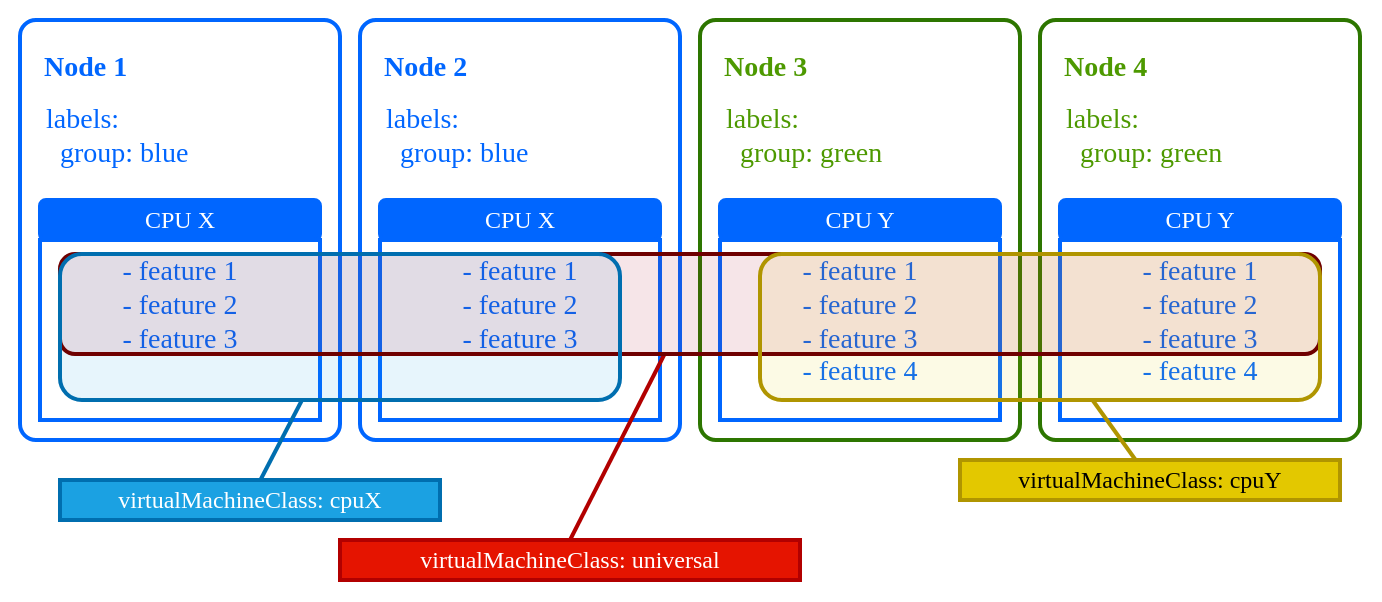 <mxfile>
    <diagram id="6EXt89o7fHejoy0miyVt" name="Page-1">
        <mxGraphModel dx="2544" dy="656" grid="1" gridSize="10" guides="1" tooltips="1" connect="1" arrows="1" fold="1" page="1" pageScale="1" pageWidth="850" pageHeight="1100" math="0" shadow="0">
            <root>
                <mxCell id="0"/>
                <mxCell id="1" parent="0"/>
                <mxCell id="53" value="" style="rounded=0;whiteSpace=wrap;html=1;fontFamily=JetBrains Mono;fontSource=https%3A%2F%2Ffonts.googleapis.com%2Fcss%3Ffamily%3DJetBrains%2BMono;fontSize=14;fillColor=#FFFFFF;strokeColor=none;" parent="1" vertex="1">
                    <mxGeometry x="70" y="100" width="690" height="300" as="geometry"/>
                </mxCell>
                <mxCell id="2" value="" style="rounded=1;whiteSpace=wrap;html=1;fillColor=#FFFFFF;fontColor=#0066ff;strokeColor=#0066ff;arcSize=5;strokeWidth=2;fontFamily=JetBrains Mono;fontSource=https%3A%2F%2Ffonts.googleapis.com%2Fcss%3Ffamily%3DJetBrains%2BMono;gradientColor=none;fillStyle=hatch;" parent="1" vertex="1">
                    <mxGeometry x="80" y="110" width="160" height="210" as="geometry"/>
                </mxCell>
                <mxCell id="5" value="Node 1" style="text;html=1;strokeColor=none;fillColor=none;align=left;verticalAlign=middle;whiteSpace=wrap;rounded=0;fontColor=#0066ff;strokeWidth=2;fontFamily=JetBrains Mono;fontSource=https%3A%2F%2Ffonts.googleapis.com%2Fcss%3Ffamily%3DJetBrains%2BMono;fontSize=14;fontStyle=1" parent="1" vertex="1">
                    <mxGeometry x="90" y="124" width="60" height="20" as="geometry"/>
                </mxCell>
                <mxCell id="13" value="CPU X" style="rounded=1;whiteSpace=wrap;html=1;fillColor=#0066ff;fontColor=#FFFFFF;strokeColor=#0066ff;strokeWidth=2;fontFamily=JetBrains Mono;fontSource=https%3A%2F%2Ffonts.googleapis.com%2Fcss%3Ffamily%3DJetBrains%2BMono;" parent="1" vertex="1">
                    <mxGeometry x="90" y="200" width="140" height="20" as="geometry"/>
                </mxCell>
                <mxCell id="34" value="- feature 1&lt;br style=&quot;font-size: 14px;&quot;&gt;- feature 2&lt;br style=&quot;font-size: 14px;&quot;&gt;- feature 3&lt;br style=&quot;font-size: 14px;&quot;&gt;" style="rounded=0;whiteSpace=wrap;html=1;fillColor=none;fontColor=#0066ff;strokeColor=#0066ff;arcSize=5;strokeWidth=2;align=center;verticalAlign=top;fontFamily=JetBrains Mono;fontSource=https%3A%2F%2Ffonts.googleapis.com%2Fcss%3Ffamily%3DJetBrains%2BMono;fontSize=14;spacing=3;" parent="1" vertex="1">
                    <mxGeometry x="90" y="220" width="140" height="90" as="geometry"/>
                </mxCell>
                <mxCell id="39" value="" style="rounded=1;whiteSpace=wrap;html=1;fillColor=#FFFFFF;fontColor=#0066ff;strokeColor=#0066ff;arcSize=5;strokeWidth=2;fontFamily=JetBrains Mono;fontSource=https%3A%2F%2Ffonts.googleapis.com%2Fcss%3Ffamily%3DJetBrains%2BMono;gradientColor=none;fillStyle=hatch;" parent="1" vertex="1">
                    <mxGeometry x="250" y="110" width="160" height="210" as="geometry"/>
                </mxCell>
                <mxCell id="40" value="Node 2" style="text;html=1;strokeColor=none;fillColor=none;align=left;verticalAlign=middle;whiteSpace=wrap;rounded=0;fontColor=#0066ff;strokeWidth=2;fontFamily=JetBrains Mono;fontSource=https%3A%2F%2Ffonts.googleapis.com%2Fcss%3Ffamily%3DJetBrains%2BMono;fontSize=14;fontStyle=1" parent="1" vertex="1">
                    <mxGeometry x="260" y="124" width="60" height="20" as="geometry"/>
                </mxCell>
                <mxCell id="41" value="CPU X" style="rounded=1;whiteSpace=wrap;html=1;fillColor=#0066ff;fontColor=#FFFFFF;strokeColor=#0066ff;strokeWidth=2;fontFamily=JetBrains Mono;fontSource=https%3A%2F%2Ffonts.googleapis.com%2Fcss%3Ffamily%3DJetBrains%2BMono;" parent="1" vertex="1">
                    <mxGeometry x="260" y="200" width="140" height="20" as="geometry"/>
                </mxCell>
                <mxCell id="42" value="- feature 1&lt;br style=&quot;font-size: 14px;&quot;&gt;- feature 2&lt;br style=&quot;font-size: 14px;&quot;&gt;- feature 3&lt;br style=&quot;font-size: 14px;&quot;&gt;" style="rounded=0;whiteSpace=wrap;html=1;fillColor=none;fontColor=#0066ff;strokeColor=#0066ff;arcSize=5;strokeWidth=2;align=center;verticalAlign=top;fontFamily=JetBrains Mono;fontSource=https%3A%2F%2Ffonts.googleapis.com%2Fcss%3Ffamily%3DJetBrains%2BMono;fontSize=14;spacing=3;" parent="1" vertex="1">
                    <mxGeometry x="260" y="220" width="140" height="90" as="geometry"/>
                </mxCell>
                <mxCell id="43" value="" style="rounded=1;whiteSpace=wrap;html=1;fillColor=#FFFFFF;fontColor=#0066ff;strokeColor=#2D7600;arcSize=5;strokeWidth=2;fontFamily=JetBrains Mono;fontSource=https%3A%2F%2Ffonts.googleapis.com%2Fcss%3Ffamily%3DJetBrains%2BMono;" parent="1" vertex="1">
                    <mxGeometry x="420" y="110" width="160" height="210" as="geometry"/>
                </mxCell>
                <mxCell id="44" value="Node 3" style="text;html=1;strokeColor=none;fillColor=none;align=left;verticalAlign=middle;whiteSpace=wrap;rounded=0;fontColor=#4D9900;strokeWidth=2;fontFamily=JetBrains Mono;fontSource=https%3A%2F%2Ffonts.googleapis.com%2Fcss%3Ffamily%3DJetBrains%2BMono;fontSize=14;fontStyle=1" parent="1" vertex="1">
                    <mxGeometry x="430" y="124" width="60" height="20" as="geometry"/>
                </mxCell>
                <mxCell id="45" value="CPU Y" style="rounded=1;whiteSpace=wrap;html=1;fillColor=#0066ff;fontColor=#FFFFFF;strokeColor=#0066ff;strokeWidth=2;fontFamily=JetBrains Mono;fontSource=https%3A%2F%2Ffonts.googleapis.com%2Fcss%3Ffamily%3DJetBrains%2BMono;" parent="1" vertex="1">
                    <mxGeometry x="430" y="200" width="140" height="20" as="geometry"/>
                </mxCell>
                <mxCell id="46" value="- feature 1&lt;br style=&quot;font-size: 14px;&quot;&gt;- feature 2&lt;br style=&quot;font-size: 14px;&quot;&gt;- feature 3&lt;br style=&quot;font-size: 14px;&quot;&gt;- feature 4" style="rounded=0;whiteSpace=wrap;html=1;fillColor=none;fontColor=#0066ff;strokeColor=#0066ff;arcSize=5;strokeWidth=2;align=center;verticalAlign=top;fontFamily=JetBrains Mono;fontSource=https%3A%2F%2Ffonts.googleapis.com%2Fcss%3Ffamily%3DJetBrains%2BMono;fontSize=14;spacing=3;" parent="1" vertex="1">
                    <mxGeometry x="430" y="220" width="140" height="90" as="geometry"/>
                </mxCell>
                <mxCell id="47" value="" style="rounded=1;whiteSpace=wrap;html=1;fillColor=#FFFFFF;fontColor=#0066ff;strokeColor=#2D7600;arcSize=5;strokeWidth=2;fontFamily=JetBrains Mono;fontSource=https%3A%2F%2Ffonts.googleapis.com%2Fcss%3Ffamily%3DJetBrains%2BMono;" parent="1" vertex="1">
                    <mxGeometry x="590" y="110" width="160" height="210" as="geometry"/>
                </mxCell>
                <mxCell id="48" value="Node 4" style="text;html=1;strokeColor=none;fillColor=none;align=left;verticalAlign=middle;whiteSpace=wrap;rounded=0;fontColor=#4D9900;strokeWidth=2;fontFamily=JetBrains Mono;fontSource=https%3A%2F%2Ffonts.googleapis.com%2Fcss%3Ffamily%3DJetBrains%2BMono;fontSize=14;fontStyle=1" parent="1" vertex="1">
                    <mxGeometry x="600" y="124" width="60" height="20" as="geometry"/>
                </mxCell>
                <mxCell id="49" value="CPU Y" style="rounded=1;whiteSpace=wrap;html=1;fillColor=#0066ff;fontColor=#FFFFFF;strokeColor=#0066ff;strokeWidth=2;fontFamily=JetBrains Mono;fontSource=https%3A%2F%2Ffonts.googleapis.com%2Fcss%3Ffamily%3DJetBrains%2BMono;" parent="1" vertex="1">
                    <mxGeometry x="600" y="200" width="140" height="20" as="geometry"/>
                </mxCell>
                <mxCell id="50" value="- feature 1&lt;br style=&quot;font-size: 14px;&quot;&gt;- feature 2&lt;br style=&quot;font-size: 14px;&quot;&gt;- feature 3&lt;br style=&quot;font-size: 14px;&quot;&gt;- feature 4" style="rounded=0;whiteSpace=wrap;html=1;fillColor=none;fontColor=#0066ff;strokeColor=#0066ff;arcSize=5;strokeWidth=2;align=center;verticalAlign=top;fontFamily=JetBrains Mono;fontSource=https%3A%2F%2Ffonts.googleapis.com%2Fcss%3Ffamily%3DJetBrains%2BMono;fontSize=14;spacing=3;" parent="1" vertex="1">
                    <mxGeometry x="600" y="220" width="140" height="90" as="geometry"/>
                </mxCell>
                <mxCell id="54" value="" style="rounded=1;whiteSpace=wrap;html=1;fontFamily=JetBrains Mono;fontSource=https%3A%2F%2Ffonts.googleapis.com%2Fcss%3Ffamily%3DJetBrains%2BMono;fontSize=14;fillColor=#e3c800;strokeColor=#B09500;strokeWidth=2;fontColor=#000000;opacity=10;" parent="1" vertex="1">
                    <mxGeometry x="450" y="227" width="280" height="73" as="geometry"/>
                </mxCell>
                <mxCell id="57" style="html=1;exitX=0.5;exitY=0;exitDx=0;exitDy=0;fontFamily=JetBrains Mono;fontSource=https%3A%2F%2Ffonts.googleapis.com%2Fcss%3Ffamily%3DJetBrains%2BMono;fontSize=12;strokeColor=#B20000;endArrow=none;endFill=0;strokeWidth=2;" parent="1" source="56" target="52" edge="1">
                    <mxGeometry relative="1" as="geometry"/>
                </mxCell>
                <mxCell id="56" value="virtualMachineClass:&amp;nbsp;&lt;span style=&quot;&quot; data-src-align=&quot;0:13&quot; class=&quot;EzKURWReUAB5oZgtQNkl&quot;&gt;universal&lt;/span&gt;" style="text;html=1;strokeColor=#B20000;fillColor=#e51400;align=center;verticalAlign=middle;whiteSpace=wrap;rounded=0;fontColor=#ffffff;strokeWidth=2;fontFamily=JetBrains Mono;fontSource=https%3A%2F%2Ffonts.googleapis.com%2Fcss%3Ffamily%3DJetBrains%2BMono;fontSize=12;fontStyle=0" parent="1" vertex="1">
                    <mxGeometry x="240" y="370" width="230" height="20" as="geometry"/>
                </mxCell>
                <mxCell id="60" style="html=1;strokeWidth=2;fontFamily=JetBrains Mono;fontSource=https%3A%2F%2Ffonts.googleapis.com%2Fcss%3Ffamily%3DJetBrains%2BMono;fontSize=12;endArrow=none;endFill=0;strokeColor=#B09500;" parent="1" source="58" target="54" edge="1">
                    <mxGeometry relative="1" as="geometry"/>
                </mxCell>
                <mxCell id="58" value="virtualMachineClass: cpuY" style="text;html=1;strokeColor=#B09500;fillColor=#e3c800;align=center;verticalAlign=middle;whiteSpace=wrap;rounded=0;fontColor=#000000;strokeWidth=2;fontFamily=JetBrains Mono;fontSource=https%3A%2F%2Ffonts.googleapis.com%2Fcss%3Ffamily%3DJetBrains%2BMono;fontSize=12;fontStyle=0" parent="1" vertex="1">
                    <mxGeometry x="550" y="330" width="190" height="20" as="geometry"/>
                </mxCell>
                <mxCell id="64" value="" style="html=1;strokeWidth=2;fontFamily=JetBrains Mono;fontSource=https%3A%2F%2Ffonts.googleapis.com%2Fcss%3Ffamily%3DJetBrains%2BMono;fontSize=12;endArrow=none;endFill=0;fillColor=#1ba1e2;strokeColor=#006EAF;" parent="1" source="63" target="61" edge="1">
                    <mxGeometry relative="1" as="geometry"/>
                </mxCell>
                <mxCell id="61" value="" style="rounded=1;whiteSpace=wrap;html=1;fontFamily=JetBrains Mono;fontSource=https%3A%2F%2Ffonts.googleapis.com%2Fcss%3Ffamily%3DJetBrains%2BMono;fontSize=14;fillColor=#1ba1e2;strokeColor=#006EAF;strokeWidth=2;fontColor=#ffffff;opacity=10;" parent="1" vertex="1">
                    <mxGeometry x="100" y="227" width="280" height="73" as="geometry"/>
                </mxCell>
                <mxCell id="63" value="virtualMachineClass: cpuX" style="text;html=1;strokeColor=#006EAF;fillColor=#1ba1e2;align=center;verticalAlign=middle;whiteSpace=wrap;rounded=0;fontColor=#ffffff;strokeWidth=2;fontFamily=JetBrains Mono;fontSource=https%3A%2F%2Ffonts.googleapis.com%2Fcss%3Ffamily%3DJetBrains%2BMono;fontSize=12;fontStyle=0" parent="1" vertex="1">
                    <mxGeometry x="100" y="340" width="190" height="20" as="geometry"/>
                </mxCell>
                <mxCell id="67" value="labels:&lt;br&gt;&amp;nbsp; group: green" style="rounded=0;whiteSpace=wrap;html=1;fillColor=none;fontColor=#4D9900;strokeColor=none;arcSize=5;strokeWidth=2;align=left;verticalAlign=top;fontFamily=JetBrains Mono;fontSource=https%3A%2F%2Ffonts.googleapis.com%2Fcss%3Ffamily%3DJetBrains%2BMono;fontSize=14;spacing=3;" parent="1" vertex="1">
                    <mxGeometry x="430" y="144" width="140" height="50" as="geometry"/>
                </mxCell>
                <mxCell id="68" value="labels:&lt;br&gt;&amp;nbsp; group: green" style="rounded=0;whiteSpace=wrap;html=1;fillColor=none;fontColor=#4D9900;strokeColor=none;arcSize=5;strokeWidth=2;align=left;verticalAlign=top;fontFamily=JetBrains Mono;fontSource=https%3A%2F%2Ffonts.googleapis.com%2Fcss%3Ffamily%3DJetBrains%2BMono;fontSize=14;spacing=3;" parent="1" vertex="1">
                    <mxGeometry x="600" y="144" width="140" height="50" as="geometry"/>
                </mxCell>
                <mxCell id="52" value="" style="rounded=1;whiteSpace=wrap;html=1;fontFamily=JetBrains Mono;fontSource=https%3A%2F%2Ffonts.googleapis.com%2Fcss%3Ffamily%3DJetBrains%2BMono;fontSize=14;fillColor=#a20025;strokeColor=#6F0000;strokeWidth=2;fontColor=#ffffff;opacity=10;" parent="1" vertex="1">
                    <mxGeometry x="100" y="227" width="630" height="50" as="geometry"/>
                </mxCell>
                <mxCell id="70" value="" style="rounded=1;whiteSpace=wrap;html=1;fontFamily=JetBrains Mono;fontSource=https%3A%2F%2Ffonts.googleapis.com%2Fcss%3Ffamily%3DJetBrains%2BMono;fontSize=14;fillColor=none;strokeColor=#6F0000;strokeWidth=2;fontColor=#ffffff;" parent="1" vertex="1">
                    <mxGeometry x="100" y="227" width="630" height="50" as="geometry"/>
                </mxCell>
                <mxCell id="71" value="" style="rounded=1;whiteSpace=wrap;html=1;fontFamily=JetBrains Mono;fontSource=https%3A%2F%2Ffonts.googleapis.com%2Fcss%3Ffamily%3DJetBrains%2BMono;fontSize=14;fillColor=none;strokeColor=#006EAF;strokeWidth=2;fontColor=#ffffff;" parent="1" vertex="1">
                    <mxGeometry x="100" y="227" width="280" height="73" as="geometry"/>
                </mxCell>
                <mxCell id="72" value="" style="rounded=1;whiteSpace=wrap;html=1;fontFamily=JetBrains Mono;fontSource=https%3A%2F%2Ffonts.googleapis.com%2Fcss%3Ffamily%3DJetBrains%2BMono;fontSize=14;fillColor=none;strokeColor=#B09500;strokeWidth=2;fontColor=#000000;" parent="1" vertex="1">
                    <mxGeometry x="450" y="227" width="280" height="73" as="geometry"/>
                </mxCell>
                <mxCell id="73" value="labels:&lt;br&gt;&amp;nbsp; group: blue" style="rounded=0;whiteSpace=wrap;html=1;fillColor=none;fontColor=#0066ff;strokeColor=none;arcSize=5;strokeWidth=2;align=left;verticalAlign=top;fontFamily=JetBrains Mono;fontSource=https%3A%2F%2Ffonts.googleapis.com%2Fcss%3Ffamily%3DJetBrains%2BMono;fontSize=14;spacing=3;" parent="1" vertex="1">
                    <mxGeometry x="90" y="144" width="140" height="50" as="geometry"/>
                </mxCell>
                <mxCell id="74" value="labels:&lt;br&gt;&amp;nbsp; group: blue" style="rounded=0;whiteSpace=wrap;html=1;fillColor=none;fontColor=#0066ff;strokeColor=none;arcSize=5;strokeWidth=2;align=left;verticalAlign=top;fontFamily=JetBrains Mono;fontSource=https%3A%2F%2Ffonts.googleapis.com%2Fcss%3Ffamily%3DJetBrains%2BMono;fontSize=14;spacing=3;" parent="1" vertex="1">
                    <mxGeometry x="260" y="144" width="140" height="50" as="geometry"/>
                </mxCell>
            </root>
        </mxGraphModel>
    </diagram>
</mxfile>
